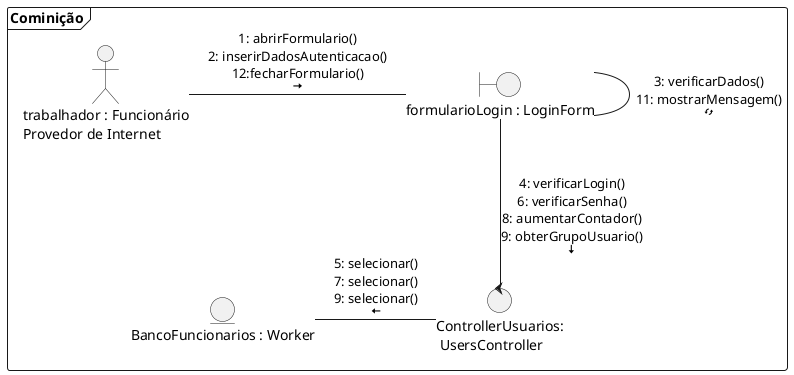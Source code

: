 @startuml

frame Cominição {

actor Ator as "trabalhador : Funcionário\nProvedor de Internet"
boundary View as "formularioLogin : LoginForm"
control Controller as "ControllerUsuarios:\n UsersController"
entity Modelo as "BancoFuncionarios : Worker"

Ator - (View): "1: abrirFormulario()\n2: inserirDadosAutenticacao()\n12:fecharFormulario()\n<&arrow-right>"
View - View : "3: verificarDados()\n11: mostrarMensagem()\n<&loop-circular>"
(View) -- (Controller) : "4: verificarLogin()\n6: verificarSenha()\n8: aumentarContador()\n9: obterGrupoUsuario()\n<&arrow-bottom>"
(Controller) -left- (Modelo) : "5: selecionar()\n7: selecionar()\n9: selecionar()\n<&arrow-left>"

'Outros ícones de setas
'<&arrow-left>
'<&arrow-right>
'<&arrow-top>
'<&arrow-bottom>
@enduml

}